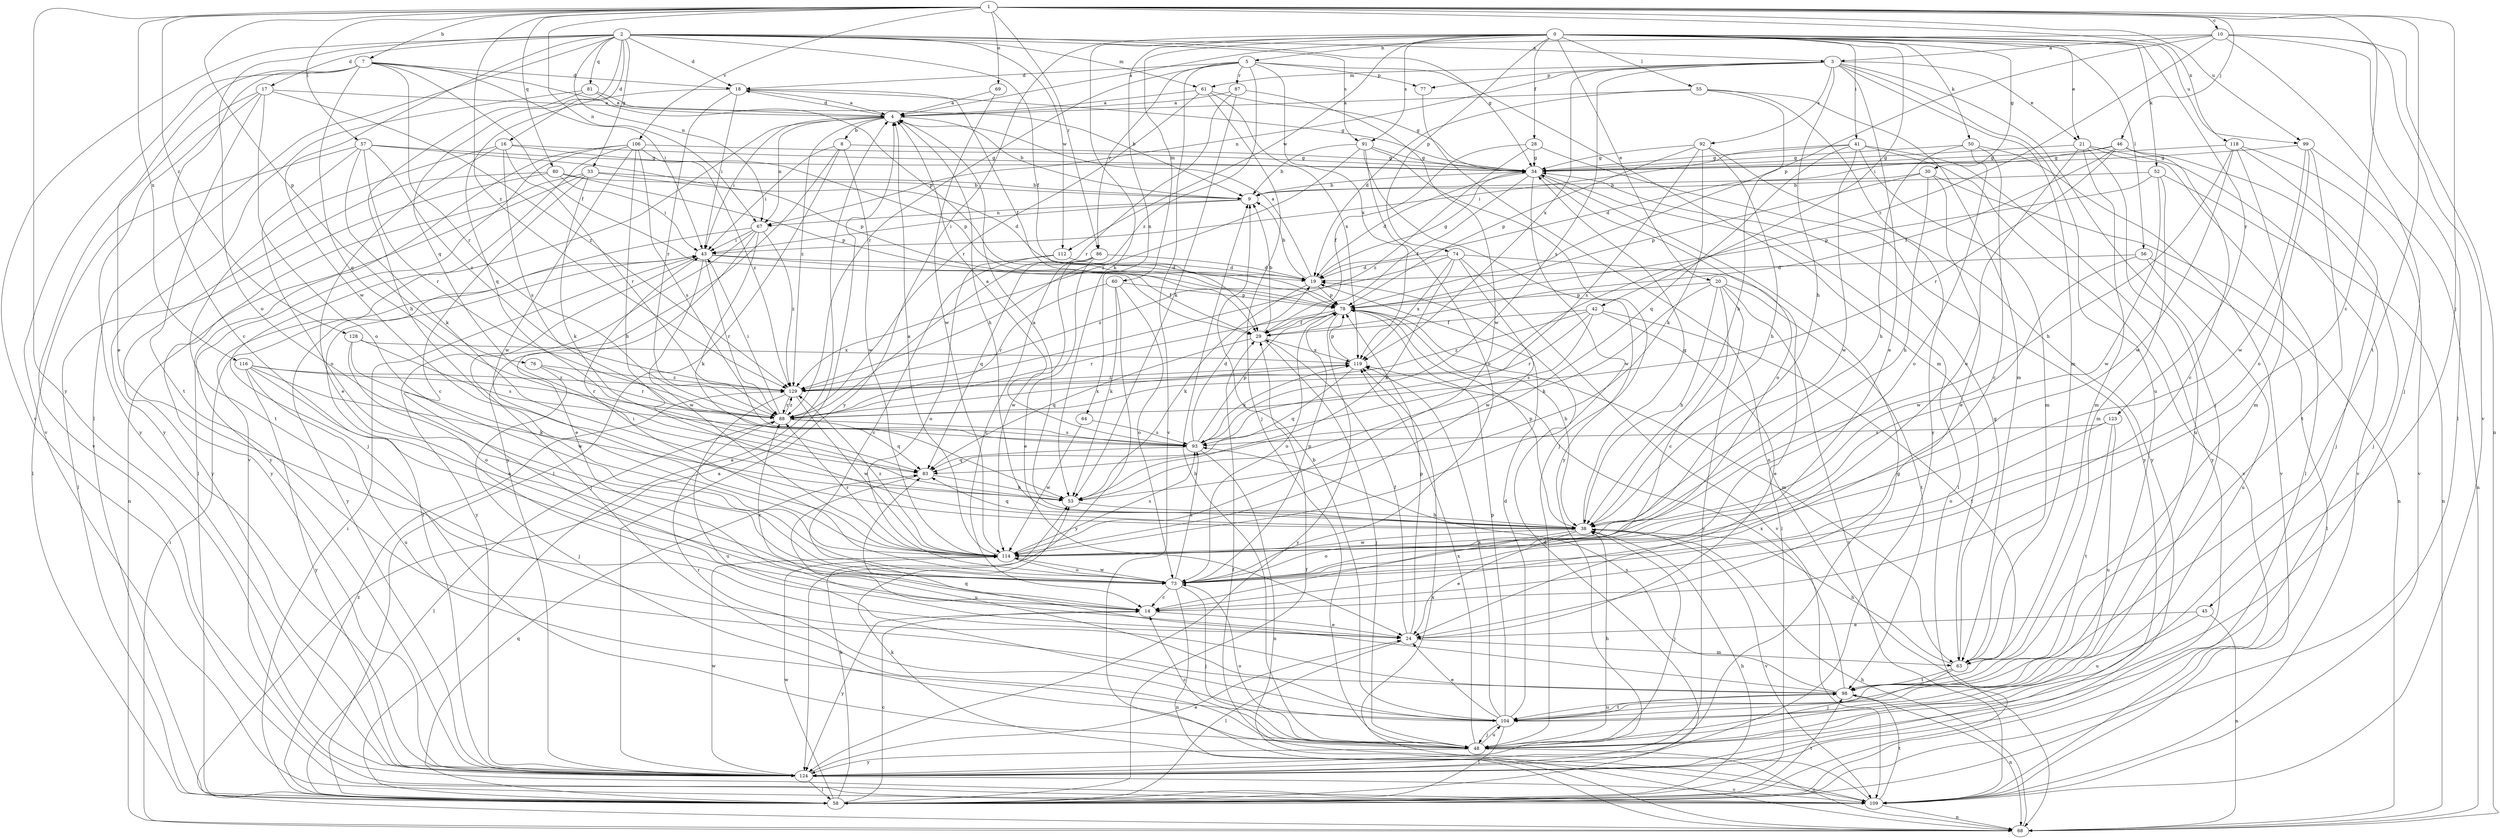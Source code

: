 strict digraph  {
0;
1;
2;
3;
4;
5;
7;
8;
9;
10;
14;
16;
17;
18;
19;
20;
21;
24;
28;
29;
30;
33;
34;
38;
41;
42;
43;
45;
46;
48;
50;
52;
53;
55;
56;
57;
58;
60;
61;
63;
64;
67;
68;
69;
73;
74;
76;
77;
78;
80;
81;
83;
86;
87;
88;
91;
92;
93;
98;
99;
104;
106;
109;
112;
114;
116;
118;
119;
123;
124;
128;
129;
0 -> 5  [label=b];
0 -> 20  [label=e];
0 -> 21  [label=e];
0 -> 28  [label=f];
0 -> 30  [label=g];
0 -> 41  [label=i];
0 -> 42  [label=i];
0 -> 50  [label=k];
0 -> 52  [label=k];
0 -> 53  [label=k];
0 -> 55  [label=l];
0 -> 56  [label=l];
0 -> 60  [label=m];
0 -> 64  [label=n];
0 -> 74  [label=p];
0 -> 91  [label=s];
0 -> 99  [label=u];
0 -> 112  [label=w];
0 -> 123  [label=y];
0 -> 124  [label=y];
1 -> 7  [label=b];
1 -> 10  [label=c];
1 -> 14  [label=c];
1 -> 45  [label=j];
1 -> 46  [label=j];
1 -> 57  [label=l];
1 -> 67  [label=n];
1 -> 69  [label=o];
1 -> 76  [label=p];
1 -> 80  [label=q];
1 -> 86  [label=r];
1 -> 98  [label=t];
1 -> 99  [label=u];
1 -> 106  [label=v];
1 -> 116  [label=x];
1 -> 118  [label=x];
1 -> 124  [label=y];
1 -> 128  [label=z];
1 -> 129  [label=z];
2 -> 3  [label=a];
2 -> 16  [label=d];
2 -> 17  [label=d];
2 -> 18  [label=d];
2 -> 29  [label=f];
2 -> 33  [label=g];
2 -> 34  [label=g];
2 -> 58  [label=l];
2 -> 61  [label=m];
2 -> 67  [label=n];
2 -> 73  [label=o];
2 -> 81  [label=q];
2 -> 83  [label=q];
2 -> 91  [label=s];
2 -> 109  [label=v];
2 -> 112  [label=w];
2 -> 114  [label=w];
3 -> 21  [label=e];
3 -> 24  [label=e];
3 -> 38  [label=h];
3 -> 48  [label=j];
3 -> 61  [label=m];
3 -> 63  [label=m];
3 -> 67  [label=n];
3 -> 77  [label=p];
3 -> 92  [label=s];
3 -> 93  [label=s];
3 -> 104  [label=u];
3 -> 119  [label=x];
4 -> 8  [label=b];
4 -> 9  [label=b];
4 -> 18  [label=d];
4 -> 38  [label=h];
4 -> 43  [label=i];
4 -> 67  [label=n];
4 -> 109  [label=v];
4 -> 129  [label=z];
5 -> 18  [label=d];
5 -> 63  [label=m];
5 -> 77  [label=p];
5 -> 86  [label=r];
5 -> 87  [label=r];
5 -> 88  [label=r];
5 -> 109  [label=v];
5 -> 119  [label=x];
5 -> 129  [label=z];
7 -> 14  [label=c];
7 -> 18  [label=d];
7 -> 24  [label=e];
7 -> 29  [label=f];
7 -> 43  [label=i];
7 -> 78  [label=p];
7 -> 83  [label=q];
7 -> 88  [label=r];
7 -> 109  [label=v];
8 -> 34  [label=g];
8 -> 43  [label=i];
8 -> 58  [label=l];
8 -> 114  [label=w];
8 -> 124  [label=y];
9 -> 43  [label=i];
9 -> 67  [label=n];
10 -> 3  [label=a];
10 -> 4  [label=a];
10 -> 48  [label=j];
10 -> 58  [label=l];
10 -> 68  [label=n];
10 -> 78  [label=p];
10 -> 109  [label=v];
10 -> 129  [label=z];
14 -> 24  [label=e];
14 -> 88  [label=r];
14 -> 124  [label=y];
16 -> 24  [label=e];
16 -> 34  [label=g];
16 -> 78  [label=p];
16 -> 88  [label=r];
16 -> 93  [label=s];
16 -> 98  [label=t];
17 -> 4  [label=a];
17 -> 73  [label=o];
17 -> 98  [label=t];
17 -> 109  [label=v];
17 -> 124  [label=y];
17 -> 129  [label=z];
18 -> 4  [label=a];
18 -> 29  [label=f];
18 -> 34  [label=g];
18 -> 43  [label=i];
18 -> 83  [label=q];
18 -> 88  [label=r];
19 -> 4  [label=a];
19 -> 9  [label=b];
19 -> 34  [label=g];
19 -> 53  [label=k];
19 -> 78  [label=p];
20 -> 14  [label=c];
20 -> 38  [label=h];
20 -> 53  [label=k];
20 -> 78  [label=p];
20 -> 98  [label=t];
20 -> 109  [label=v];
20 -> 124  [label=y];
21 -> 34  [label=g];
21 -> 58  [label=l];
21 -> 63  [label=m];
21 -> 73  [label=o];
21 -> 104  [label=u];
21 -> 109  [label=v];
24 -> 29  [label=f];
24 -> 58  [label=l];
24 -> 63  [label=m];
24 -> 78  [label=p];
28 -> 29  [label=f];
28 -> 34  [label=g];
28 -> 124  [label=y];
28 -> 129  [label=z];
29 -> 9  [label=b];
29 -> 48  [label=j];
29 -> 83  [label=q];
29 -> 119  [label=x];
30 -> 9  [label=b];
30 -> 24  [label=e];
30 -> 38  [label=h];
30 -> 68  [label=n];
30 -> 78  [label=p];
33 -> 9  [label=b];
33 -> 14  [label=c];
33 -> 19  [label=d];
33 -> 53  [label=k];
33 -> 68  [label=n];
33 -> 124  [label=y];
34 -> 9  [label=b];
34 -> 19  [label=d];
34 -> 29  [label=f];
34 -> 58  [label=l];
34 -> 73  [label=o];
34 -> 114  [label=w];
38 -> 4  [label=a];
38 -> 24  [label=e];
38 -> 34  [label=g];
38 -> 48  [label=j];
38 -> 73  [label=o];
38 -> 78  [label=p];
38 -> 83  [label=q];
38 -> 109  [label=v];
38 -> 114  [label=w];
41 -> 34  [label=g];
41 -> 43  [label=i];
41 -> 63  [label=m];
41 -> 83  [label=q];
41 -> 109  [label=v];
41 -> 114  [label=w];
41 -> 124  [label=y];
42 -> 24  [label=e];
42 -> 29  [label=f];
42 -> 88  [label=r];
42 -> 93  [label=s];
42 -> 98  [label=t];
42 -> 129  [label=z];
43 -> 19  [label=d];
43 -> 29  [label=f];
43 -> 88  [label=r];
43 -> 114  [label=w];
43 -> 124  [label=y];
45 -> 24  [label=e];
45 -> 68  [label=n];
45 -> 104  [label=u];
46 -> 14  [label=c];
46 -> 19  [label=d];
46 -> 29  [label=f];
46 -> 34  [label=g];
46 -> 48  [label=j];
46 -> 88  [label=r];
48 -> 9  [label=b];
48 -> 14  [label=c];
48 -> 38  [label=h];
48 -> 68  [label=n];
48 -> 73  [label=o];
48 -> 104  [label=u];
48 -> 119  [label=x];
48 -> 124  [label=y];
50 -> 14  [label=c];
50 -> 34  [label=g];
50 -> 38  [label=h];
50 -> 73  [label=o];
50 -> 109  [label=v];
52 -> 9  [label=b];
52 -> 63  [label=m];
52 -> 68  [label=n];
52 -> 78  [label=p];
52 -> 114  [label=w];
53 -> 38  [label=h];
55 -> 4  [label=a];
55 -> 19  [label=d];
55 -> 38  [label=h];
55 -> 63  [label=m];
55 -> 124  [label=y];
56 -> 19  [label=d];
56 -> 58  [label=l];
56 -> 104  [label=u];
56 -> 114  [label=w];
57 -> 34  [label=g];
57 -> 53  [label=k];
57 -> 58  [label=l];
57 -> 73  [label=o];
57 -> 78  [label=p];
57 -> 88  [label=r];
57 -> 129  [label=z];
58 -> 4  [label=a];
58 -> 14  [label=c];
58 -> 19  [label=d];
58 -> 29  [label=f];
58 -> 38  [label=h];
58 -> 43  [label=i];
58 -> 53  [label=k];
58 -> 83  [label=q];
58 -> 98  [label=t];
58 -> 114  [label=w];
58 -> 129  [label=z];
60 -> 53  [label=k];
60 -> 73  [label=o];
60 -> 78  [label=p];
60 -> 88  [label=r];
60 -> 124  [label=y];
61 -> 4  [label=a];
61 -> 34  [label=g];
61 -> 48  [label=j];
61 -> 88  [label=r];
61 -> 119  [label=x];
63 -> 34  [label=g];
63 -> 38  [label=h];
63 -> 48  [label=j];
63 -> 98  [label=t];
64 -> 93  [label=s];
64 -> 114  [label=w];
67 -> 24  [label=e];
67 -> 43  [label=i];
67 -> 48  [label=j];
67 -> 53  [label=k];
67 -> 124  [label=y];
67 -> 129  [label=z];
68 -> 4  [label=a];
68 -> 38  [label=h];
68 -> 43  [label=i];
68 -> 119  [label=x];
69 -> 4  [label=a];
69 -> 114  [label=w];
73 -> 14  [label=c];
73 -> 43  [label=i];
73 -> 48  [label=j];
73 -> 68  [label=n];
73 -> 78  [label=p];
73 -> 93  [label=s];
73 -> 114  [label=w];
74 -> 19  [label=d];
74 -> 53  [label=k];
74 -> 58  [label=l];
74 -> 109  [label=v];
74 -> 114  [label=w];
74 -> 119  [label=x];
74 -> 129  [label=z];
76 -> 48  [label=j];
76 -> 88  [label=r];
76 -> 129  [label=z];
77 -> 68  [label=n];
78 -> 29  [label=f];
78 -> 38  [label=h];
78 -> 63  [label=m];
78 -> 73  [label=o];
78 -> 88  [label=r];
78 -> 124  [label=y];
80 -> 9  [label=b];
80 -> 43  [label=i];
80 -> 58  [label=l];
80 -> 78  [label=p];
80 -> 124  [label=y];
81 -> 4  [label=a];
81 -> 9  [label=b];
81 -> 38  [label=h];
81 -> 124  [label=y];
83 -> 53  [label=k];
83 -> 104  [label=u];
86 -> 14  [label=c];
86 -> 19  [label=d];
86 -> 24  [label=e];
86 -> 83  [label=q];
86 -> 114  [label=w];
87 -> 4  [label=a];
87 -> 53  [label=k];
87 -> 88  [label=r];
87 -> 114  [label=w];
88 -> 43  [label=i];
88 -> 58  [label=l];
88 -> 83  [label=q];
88 -> 93  [label=s];
88 -> 119  [label=x];
88 -> 129  [label=z];
91 -> 9  [label=b];
91 -> 34  [label=g];
91 -> 48  [label=j];
91 -> 73  [label=o];
91 -> 124  [label=y];
91 -> 129  [label=z];
92 -> 34  [label=g];
92 -> 38  [label=h];
92 -> 53  [label=k];
92 -> 78  [label=p];
92 -> 93  [label=s];
92 -> 124  [label=y];
93 -> 4  [label=a];
93 -> 19  [label=d];
93 -> 68  [label=n];
93 -> 78  [label=p];
93 -> 83  [label=q];
93 -> 119  [label=x];
98 -> 68  [label=n];
98 -> 83  [label=q];
98 -> 93  [label=s];
98 -> 104  [label=u];
98 -> 119  [label=x];
99 -> 34  [label=g];
99 -> 68  [label=n];
99 -> 73  [label=o];
99 -> 98  [label=t];
99 -> 114  [label=w];
104 -> 9  [label=b];
104 -> 19  [label=d];
104 -> 24  [label=e];
104 -> 48  [label=j];
104 -> 58  [label=l];
104 -> 78  [label=p];
104 -> 88  [label=r];
104 -> 98  [label=t];
104 -> 119  [label=x];
106 -> 34  [label=g];
106 -> 38  [label=h];
106 -> 48  [label=j];
106 -> 58  [label=l];
106 -> 93  [label=s];
106 -> 114  [label=w];
106 -> 124  [label=y];
106 -> 129  [label=z];
109 -> 29  [label=f];
109 -> 53  [label=k];
109 -> 68  [label=n];
109 -> 98  [label=t];
112 -> 14  [label=c];
112 -> 19  [label=d];
112 -> 73  [label=o];
114 -> 4  [label=a];
114 -> 73  [label=o];
114 -> 88  [label=r];
114 -> 93  [label=s];
114 -> 129  [label=z];
116 -> 53  [label=k];
116 -> 73  [label=o];
116 -> 88  [label=r];
116 -> 104  [label=u];
116 -> 124  [label=y];
116 -> 129  [label=z];
118 -> 34  [label=g];
118 -> 38  [label=h];
118 -> 48  [label=j];
118 -> 63  [label=m];
118 -> 109  [label=v];
118 -> 114  [label=w];
119 -> 78  [label=p];
119 -> 83  [label=q];
119 -> 129  [label=z];
123 -> 73  [label=o];
123 -> 93  [label=s];
123 -> 98  [label=t];
123 -> 104  [label=u];
124 -> 24  [label=e];
124 -> 34  [label=g];
124 -> 43  [label=i];
124 -> 58  [label=l];
124 -> 109  [label=v];
124 -> 114  [label=w];
128 -> 73  [label=o];
128 -> 93  [label=s];
128 -> 114  [label=w];
128 -> 119  [label=x];
129 -> 88  [label=r];
129 -> 104  [label=u];
129 -> 114  [label=w];
}
